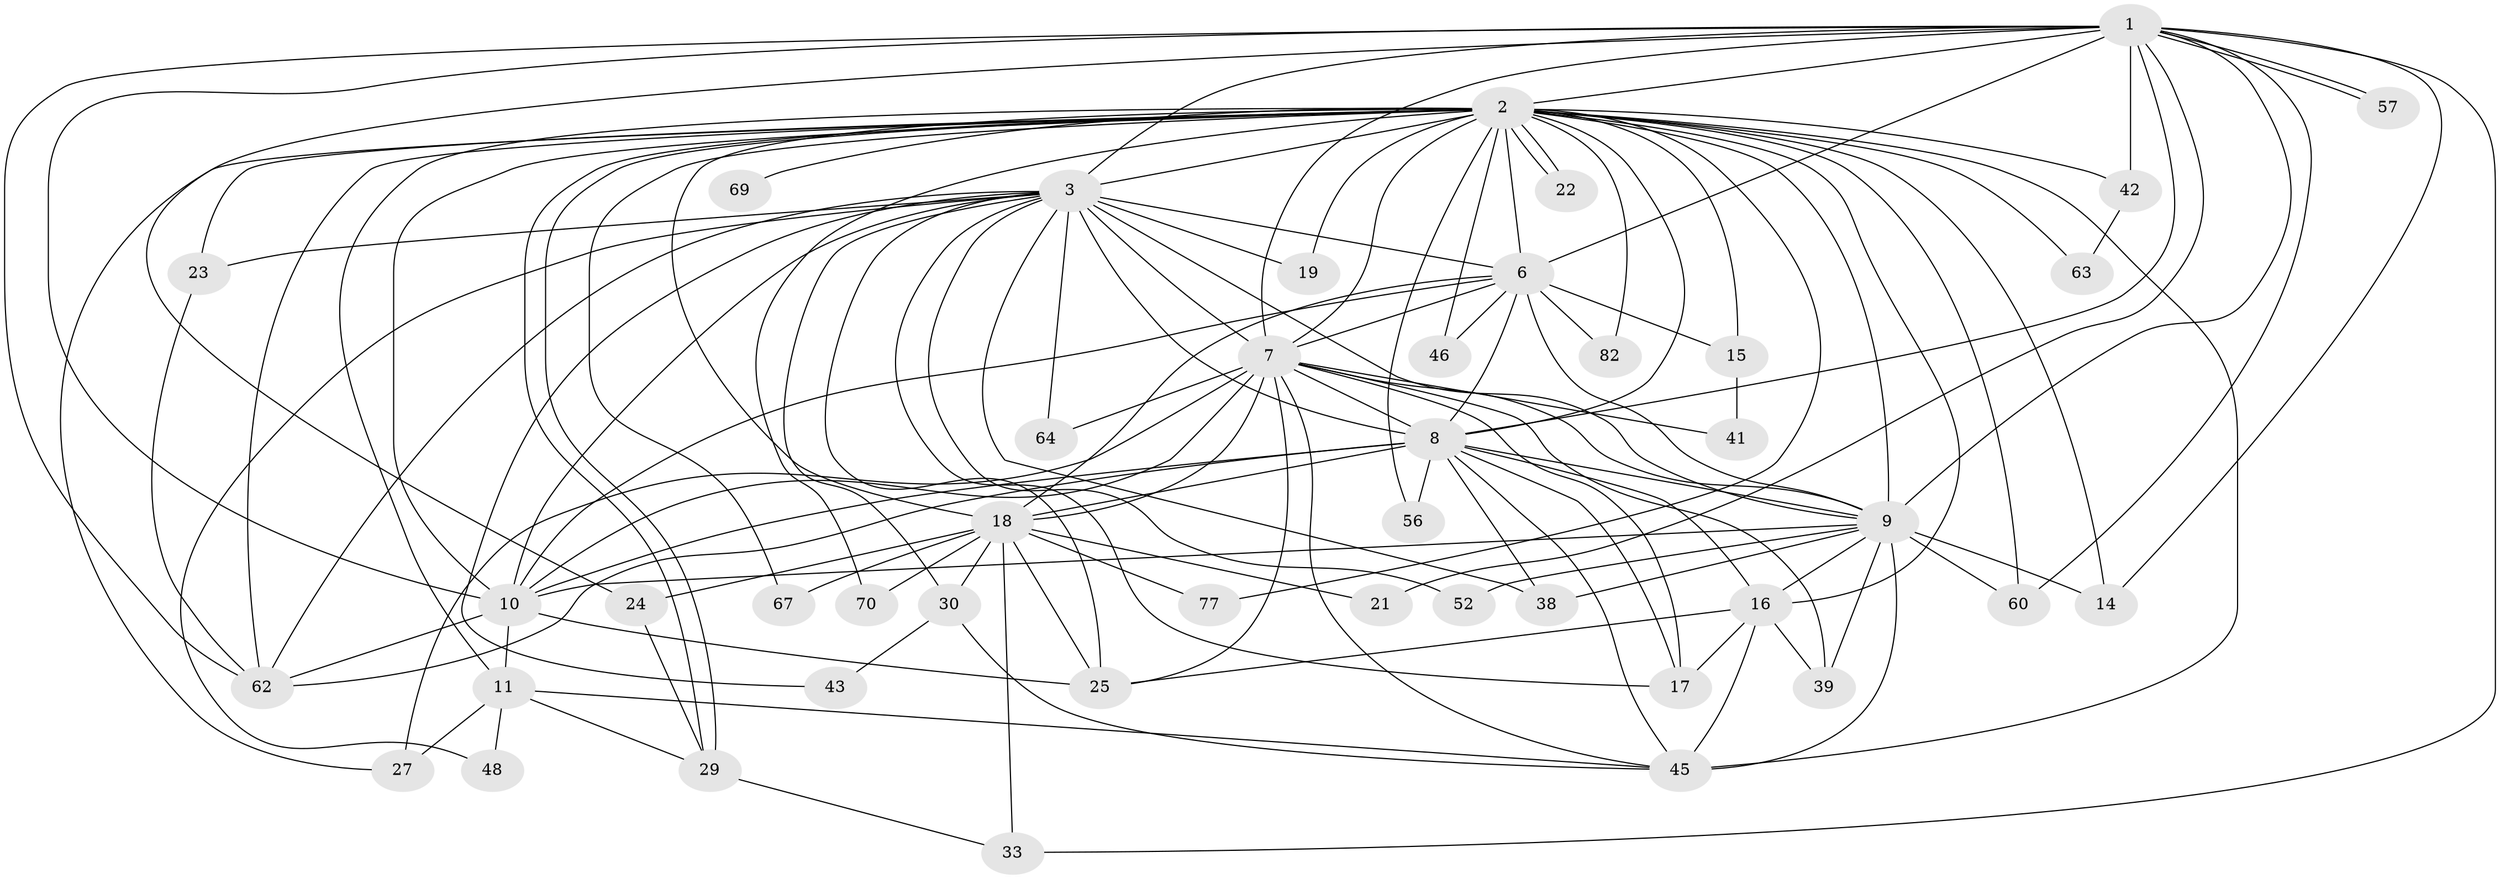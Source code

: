 // original degree distribution, {21: 0.022727272727272728, 19: 0.011363636363636364, 18: 0.011363636363636364, 15: 0.022727272727272728, 17: 0.03409090909090909, 13: 0.011363636363636364, 6: 0.03409090909090909, 8: 0.011363636363636364, 9: 0.011363636363636364, 3: 0.22727272727272727, 7: 0.011363636363636364, 4: 0.056818181818181816, 12: 0.011363636363636364, 2: 0.5113636363636364, 5: 0.011363636363636364}
// Generated by graph-tools (version 1.1) at 2025/14/03/09/25 04:14:11]
// undirected, 44 vertices, 124 edges
graph export_dot {
graph [start="1"]
  node [color=gray90,style=filled];
  1;
  2 [super="+4+13+28+49+61"];
  3;
  6;
  7;
  8 [super="+74+26+53"];
  9 [super="+20+36+78+47+12+51"];
  10 [super="+50"];
  11;
  14;
  15;
  16 [super="+32+37"];
  17;
  18;
  19;
  21;
  22;
  23 [super="+34"];
  24;
  25 [super="+87+72"];
  27 [super="+40"];
  29 [super="+83+88+44"];
  30;
  33 [super="+79"];
  38 [super="+55"];
  39;
  41;
  42;
  43;
  45 [super="+66+59+54"];
  46;
  48;
  52;
  56;
  57;
  60 [super="+65"];
  62 [super="+80+73"];
  63;
  64;
  67;
  69;
  70;
  77;
  82;
  1 -- 2 [weight=3];
  1 -- 3;
  1 -- 6;
  1 -- 7;
  1 -- 8;
  1 -- 9 [weight=3];
  1 -- 10 [weight=2];
  1 -- 14;
  1 -- 21;
  1 -- 24;
  1 -- 42;
  1 -- 57;
  1 -- 57;
  1 -- 60;
  1 -- 62;
  1 -- 33;
  2 -- 3 [weight=4];
  2 -- 6 [weight=4];
  2 -- 7 [weight=3];
  2 -- 8 [weight=4];
  2 -- 9 [weight=7];
  2 -- 10 [weight=4];
  2 -- 11;
  2 -- 22;
  2 -- 22;
  2 -- 29 [weight=2];
  2 -- 29;
  2 -- 82;
  2 -- 67;
  2 -- 69 [weight=2];
  2 -- 70;
  2 -- 16 [weight=2];
  2 -- 19;
  2 -- 23 [weight=2];
  2 -- 27;
  2 -- 42;
  2 -- 45;
  2 -- 60;
  2 -- 63;
  2 -- 77;
  2 -- 46;
  2 -- 15;
  2 -- 56;
  2 -- 62;
  2 -- 18;
  2 -- 14;
  3 -- 6;
  3 -- 7;
  3 -- 8;
  3 -- 9;
  3 -- 10;
  3 -- 17;
  3 -- 19;
  3 -- 23;
  3 -- 30;
  3 -- 38;
  3 -- 43;
  3 -- 48;
  3 -- 52;
  3 -- 62;
  3 -- 64;
  3 -- 25;
  6 -- 7;
  6 -- 8 [weight=2];
  6 -- 9;
  6 -- 10;
  6 -- 15;
  6 -- 18;
  6 -- 46;
  6 -- 82;
  7 -- 8;
  7 -- 9;
  7 -- 10;
  7 -- 17;
  7 -- 18;
  7 -- 25;
  7 -- 39;
  7 -- 41;
  7 -- 64;
  7 -- 27;
  7 -- 45;
  8 -- 9;
  8 -- 10;
  8 -- 16;
  8 -- 38;
  8 -- 56;
  8 -- 18;
  8 -- 17;
  8 -- 45;
  8 -- 62;
  9 -- 10;
  9 -- 52;
  9 -- 45 [weight=2];
  9 -- 39;
  9 -- 14;
  9 -- 60;
  9 -- 16 [weight=2];
  9 -- 38;
  10 -- 11;
  10 -- 25;
  10 -- 62;
  11 -- 27;
  11 -- 45;
  11 -- 48;
  11 -- 29;
  15 -- 41;
  16 -- 45;
  16 -- 25;
  16 -- 17;
  16 -- 39;
  18 -- 21;
  18 -- 24;
  18 -- 25;
  18 -- 30;
  18 -- 33;
  18 -- 67;
  18 -- 70;
  18 -- 77;
  23 -- 62;
  24 -- 29;
  29 -- 33;
  30 -- 43;
  30 -- 45;
  42 -- 63;
}
